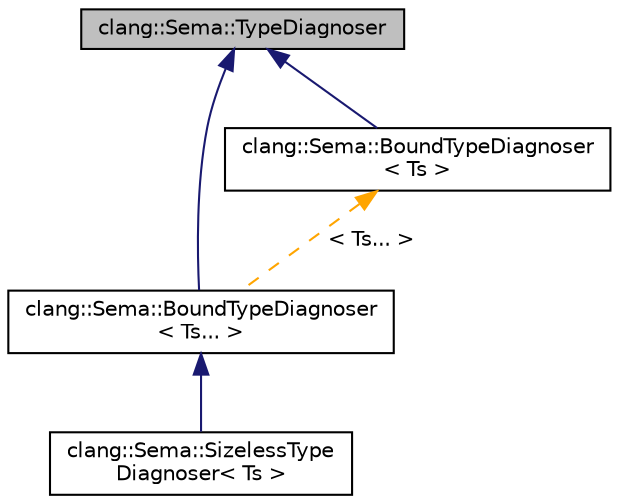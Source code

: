 digraph "clang::Sema::TypeDiagnoser"
{
 // LATEX_PDF_SIZE
  bgcolor="transparent";
  edge [fontname="Helvetica",fontsize="10",labelfontname="Helvetica",labelfontsize="10"];
  node [fontname="Helvetica",fontsize="10",shape=record];
  Node1 [label="clang::Sema::TypeDiagnoser",height=0.2,width=0.4,color="black", fillcolor="grey75", style="filled", fontcolor="black",tooltip="Abstract class used to diagnose incomplete types."];
  Node1 -> Node2 [dir="back",color="midnightblue",fontsize="10",style="solid",fontname="Helvetica"];
  Node2 [label="clang::Sema::BoundTypeDiagnoser\l\< Ts... \>",height=0.2,width=0.4,color="black",URL="$classclang_1_1Sema_1_1BoundTypeDiagnoser.html",tooltip=" "];
  Node2 -> Node3 [dir="back",color="midnightblue",fontsize="10",style="solid",fontname="Helvetica"];
  Node3 [label="clang::Sema::SizelessType\lDiagnoser\< Ts \>",height=0.2,width=0.4,color="black",URL="$classclang_1_1Sema_1_1SizelessTypeDiagnoser.html",tooltip="A derivative of BoundTypeDiagnoser for which the diagnostic's type parameter is preceded by a 0/1 enu..."];
  Node1 -> Node4 [dir="back",color="midnightblue",fontsize="10",style="solid",fontname="Helvetica"];
  Node4 [label="clang::Sema::BoundTypeDiagnoser\l\< Ts \>",height=0.2,width=0.4,color="black",URL="$classclang_1_1Sema_1_1BoundTypeDiagnoser.html",tooltip=" "];
  Node4 -> Node2 [dir="back",color="orange",fontsize="10",style="dashed",label=" \< Ts... \>" ,fontname="Helvetica"];
}
